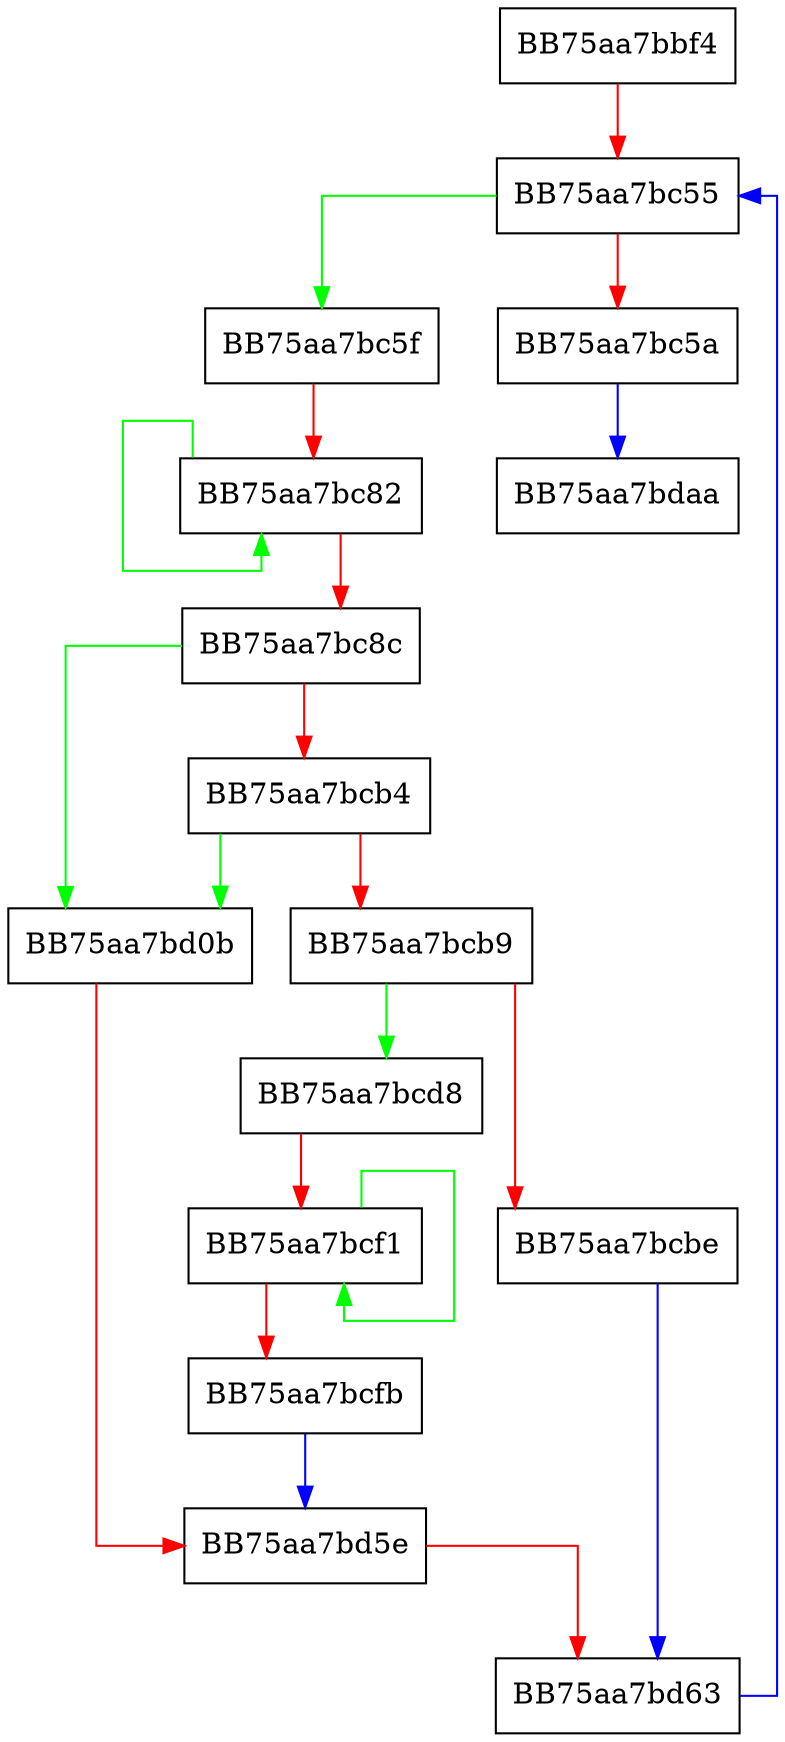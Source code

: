 digraph GetAllConfigs {
  node [shape="box"];
  graph [splines=ortho];
  BB75aa7bbf4 -> BB75aa7bc55 [color="red"];
  BB75aa7bc55 -> BB75aa7bc5f [color="green"];
  BB75aa7bc55 -> BB75aa7bc5a [color="red"];
  BB75aa7bc5a -> BB75aa7bdaa [color="blue"];
  BB75aa7bc5f -> BB75aa7bc82 [color="red"];
  BB75aa7bc82 -> BB75aa7bc82 [color="green"];
  BB75aa7bc82 -> BB75aa7bc8c [color="red"];
  BB75aa7bc8c -> BB75aa7bd0b [color="green"];
  BB75aa7bc8c -> BB75aa7bcb4 [color="red"];
  BB75aa7bcb4 -> BB75aa7bd0b [color="green"];
  BB75aa7bcb4 -> BB75aa7bcb9 [color="red"];
  BB75aa7bcb9 -> BB75aa7bcd8 [color="green"];
  BB75aa7bcb9 -> BB75aa7bcbe [color="red"];
  BB75aa7bcbe -> BB75aa7bd63 [color="blue"];
  BB75aa7bcd8 -> BB75aa7bcf1 [color="red"];
  BB75aa7bcf1 -> BB75aa7bcf1 [color="green"];
  BB75aa7bcf1 -> BB75aa7bcfb [color="red"];
  BB75aa7bcfb -> BB75aa7bd5e [color="blue"];
  BB75aa7bd0b -> BB75aa7bd5e [color="red"];
  BB75aa7bd5e -> BB75aa7bd63 [color="red"];
  BB75aa7bd63 -> BB75aa7bc55 [color="blue"];
}